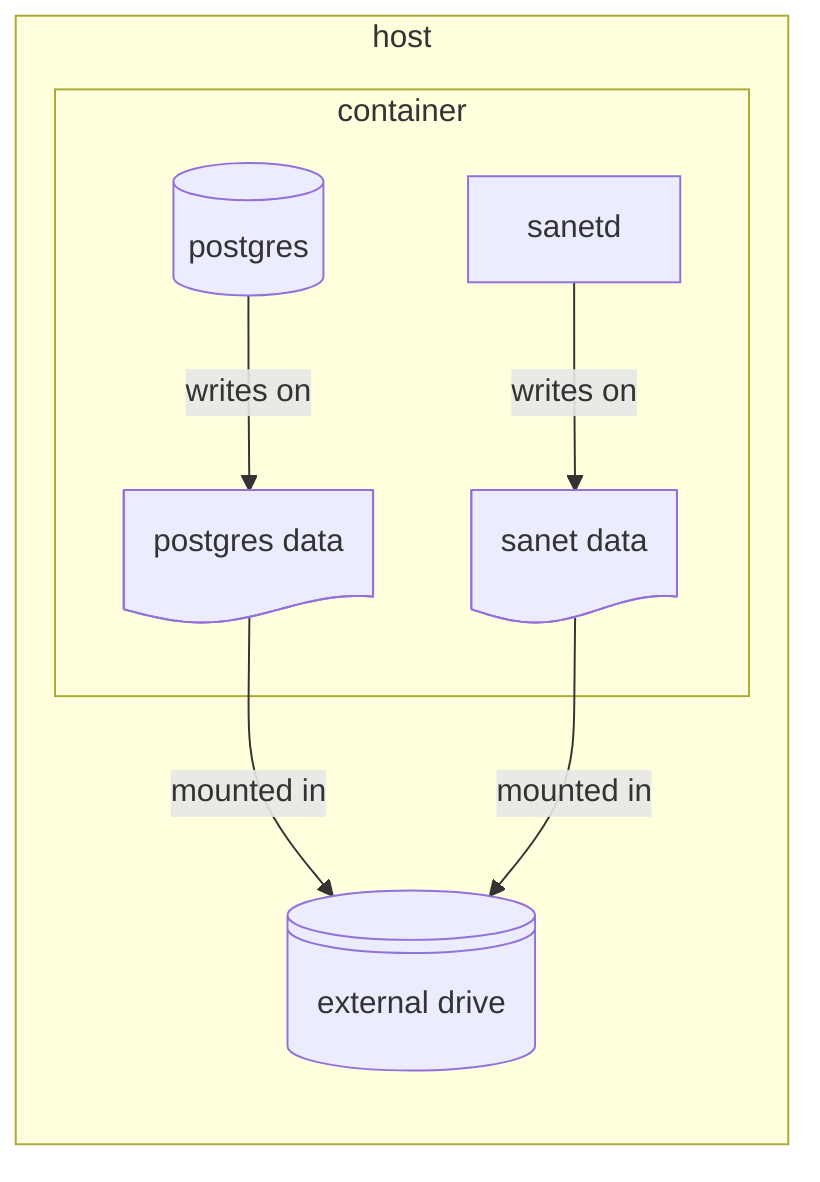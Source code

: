 flowchart LR
subgraph host
A@{shape: disk, label: "external drive" }
subgraph container
B@{shape: doc, label: "postgres data"}
C@{shape: doc, label: "sanet data"}
D@{shape: process, label: "sanetd"}
E@{shape: database, label: "postgres"}
end
end
E -- writes on --> B -- mounted in --> A
D -- writes on --> C -- mounted in --> A